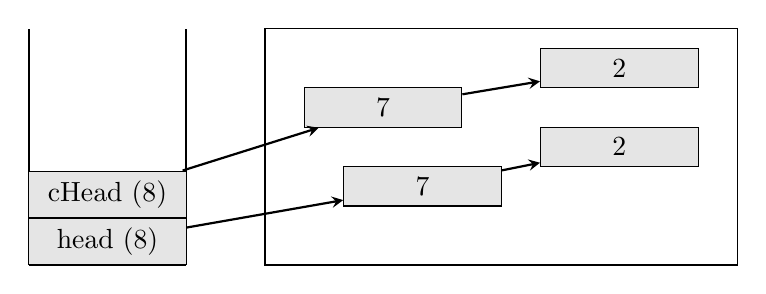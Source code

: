 \begin{tikzpicture}
	\tikzstyle{Heap} = [rectangle, minimum width=6cm, minimum height=3cm, text centered, draw=black, fill=white]
	\tikzstyle{Stack} = [rectangle, minimum width=3cm, minimum height=1cm, text centered, draw=black, fill=white]
	\tikzstyle{ListNode} = [rectangle, minimum width=2cm, minimum height=5mm, text centered, draw=black, fill= gray!20]
	\tikzstyle{arrow} = [thick,->,>=stealth]
	
	\draw [thick, black] (-3, 0) -- (-1, 0);
	\draw [thick, black] (-3, 0) -- (-3, 3);
	\draw [thick, black] (-1, 0) -- (-1, 3);
	\node[Heap] at (3,1.5){};
	\node (7node) [ListNode] at (2,1) {7};
	\node (2node) [ListNode] at (4.5,1.5) {2};
	\node (7node2) [ListNode] at (1.5,2) {7};
	\node (2node2) [ListNode] at (4.5,2.5) {2};
	\node (cHeadNode) [ListNode] at (-2,0.9) {cHead (8)};
	\node (headNode) [ListNode] at (-2,0.3) {head (8)};
	\draw [arrow] (7node) -- (2node);
	\draw [arrow] (7node2) -- (2node2);
	\draw [arrow] (headNode) -- (7node);
	\draw [arrow] (cHeadNode) -- (7node2);
\end{tikzpicture}